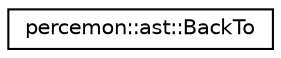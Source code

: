 digraph "Graphical Class Hierarchy"
{
 // LATEX_PDF_SIZE
  edge [fontname="Helvetica",fontsize="10",labelfontname="Helvetica",labelfontsize="10"];
  node [fontname="Helvetica",fontsize="10",shape=record];
  rankdir="LR";
  Node0 [label="percemon::ast::BackTo",height=0.2,width=0.4,color="black", fillcolor="white", style="filled",URL="$structpercemon_1_1ast_1_1BackTo.html",tooltip=" "];
}
